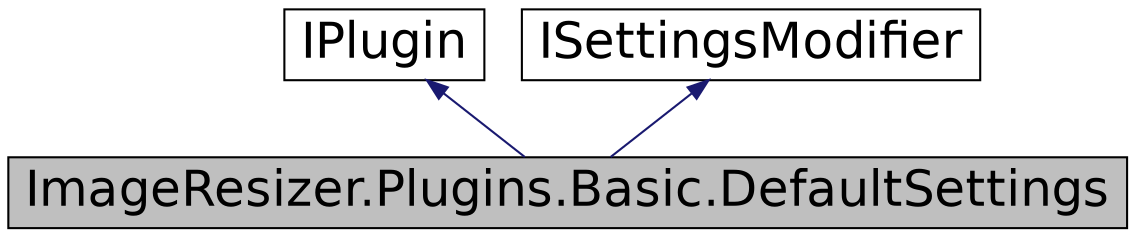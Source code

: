 digraph G
{
  edge [fontname="Helvetica",fontsize="24",labelfontname="Helvetica",labelfontsize="24"];
  node [fontname="Helvetica",fontsize="24",shape=record];
  Node1 [label="ImageResizer.Plugins.Basic.DefaultSettings",height=0.2,width=0.4,color="black", fillcolor="grey75", style="filled" fontcolor="black"];
  Node2 -> Node1 [dir="back",color="midnightblue",fontsize="24",style="solid",fontname="Helvetica"];
  Node2 [label="IPlugin",height=0.2,width=0.4,color="black", fillcolor="white", style="filled",URL="$interface_image_resizer_1_1_plugins_1_1_i_plugin.html",tooltip="All plugins must implement this. Enables web.config addition and removal."];
  Node3 -> Node1 [dir="back",color="midnightblue",fontsize="24",style="solid",fontname="Helvetica"];
  Node3 [label="ISettingsModifier",height=0.2,width=0.4,color="black", fillcolor="white", style="filled",URL="$interface_image_resizer_1_1_plugins_1_1_i_settings_modifier.html"];
}
